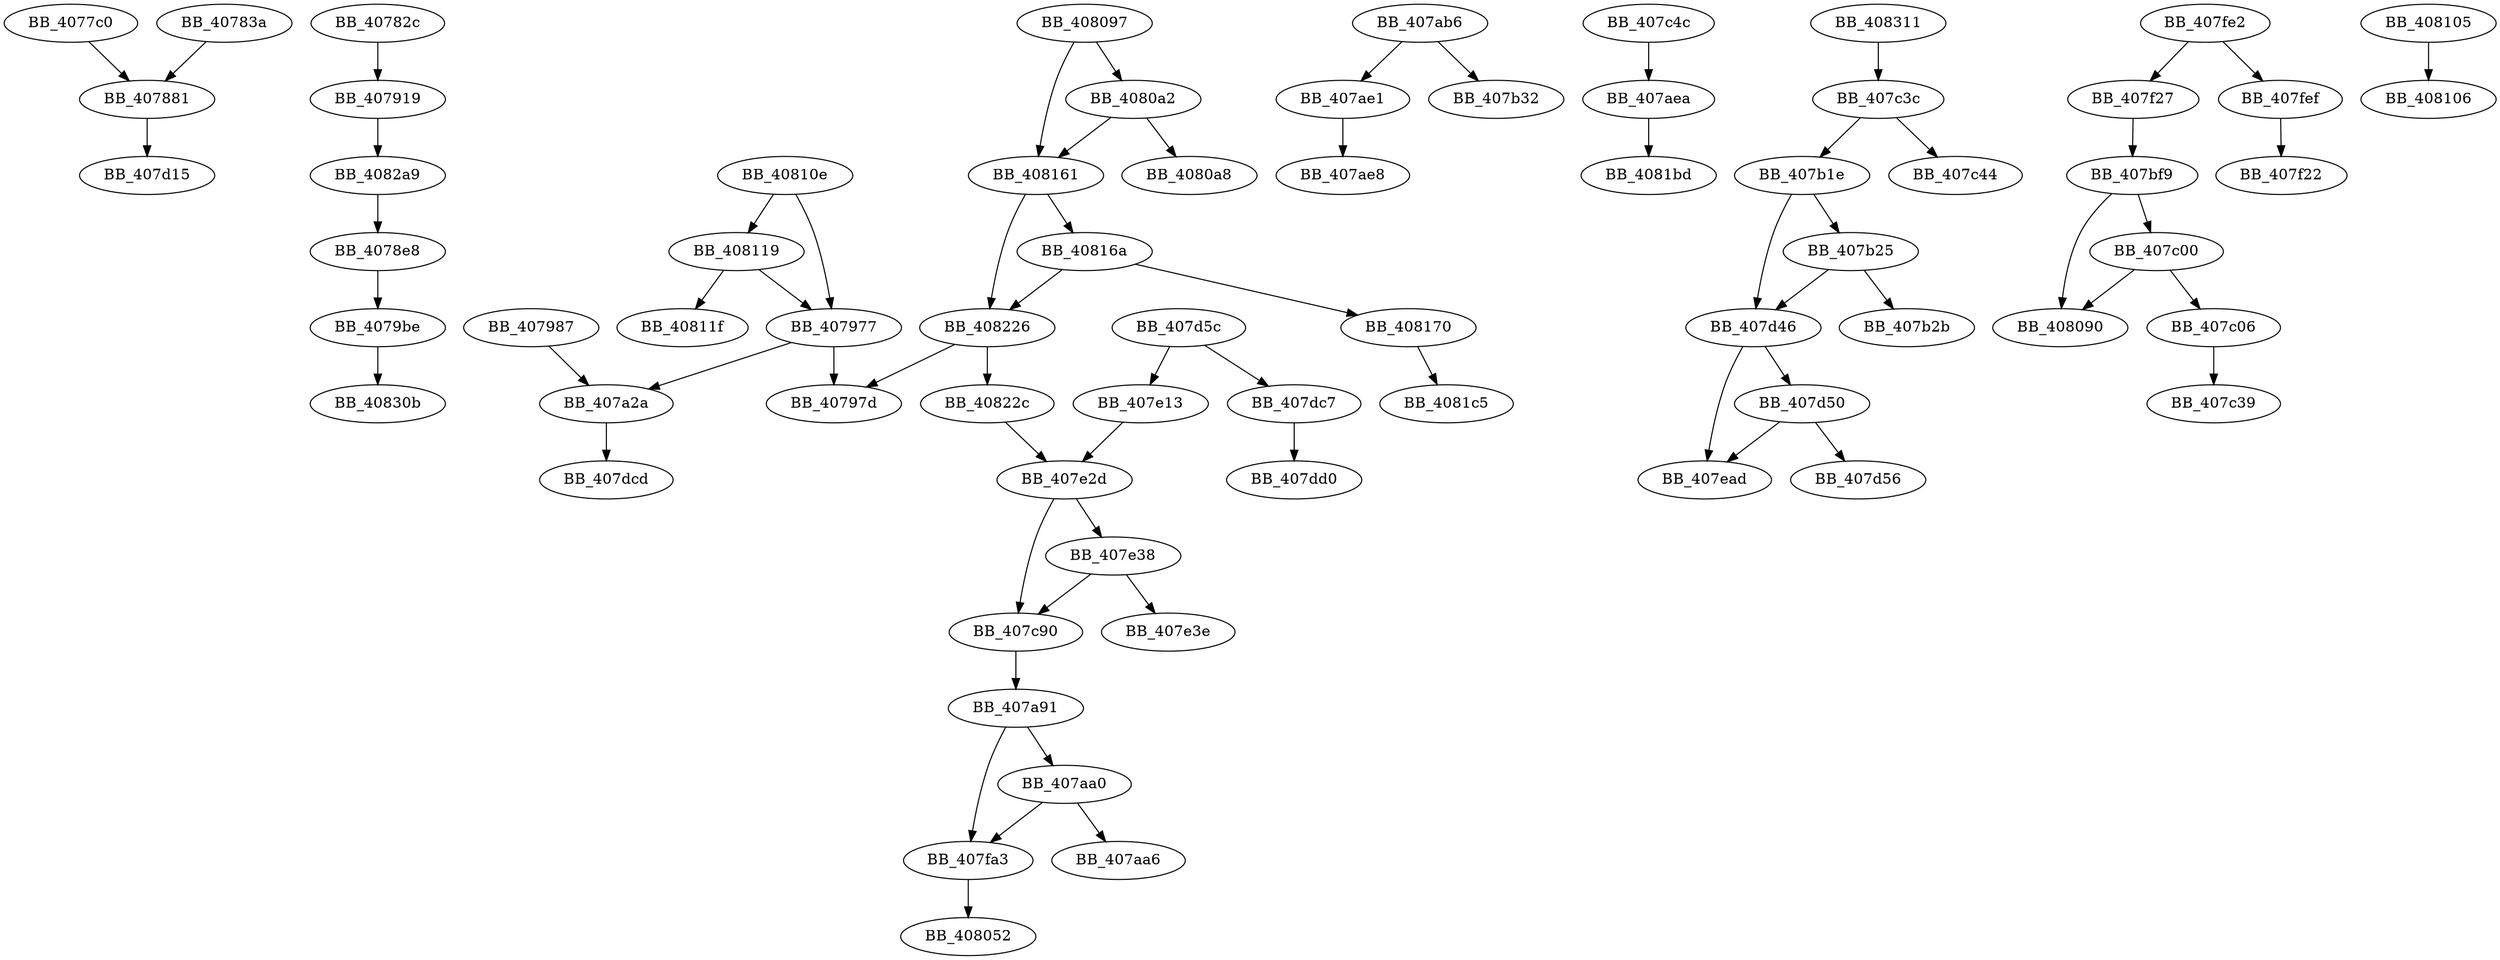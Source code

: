 DiGraph sub_4077C0{
BB_4077c0->BB_407881
BB_40782c->BB_407919
BB_40783a->BB_407881
BB_407881->BB_407d15
BB_4078e8->BB_4079be
BB_407919->BB_4082a9
BB_407977->BB_40797d
BB_407977->BB_407a2a
BB_407987->BB_407a2a
BB_4079be->BB_40830b
BB_407a2a->BB_407dcd
BB_407a91->BB_407aa0
BB_407a91->BB_407fa3
BB_407aa0->BB_407aa6
BB_407aa0->BB_407fa3
BB_407ab6->BB_407ae1
BB_407ab6->BB_407b32
BB_407ae1->BB_407ae8
BB_407aea->BB_4081bd
BB_407b1e->BB_407b25
BB_407b1e->BB_407d46
BB_407b25->BB_407b2b
BB_407b25->BB_407d46
BB_407bf9->BB_407c00
BB_407bf9->BB_408090
BB_407c00->BB_407c06
BB_407c00->BB_408090
BB_407c06->BB_407c39
BB_407c3c->BB_407b1e
BB_407c3c->BB_407c44
BB_407c4c->BB_407aea
BB_407c90->BB_407a91
BB_407d46->BB_407d50
BB_407d46->BB_407ead
BB_407d50->BB_407d56
BB_407d50->BB_407ead
BB_407d5c->BB_407dc7
BB_407d5c->BB_407e13
BB_407dc7->BB_407dd0
BB_407e13->BB_407e2d
BB_407e2d->BB_407c90
BB_407e2d->BB_407e38
BB_407e38->BB_407c90
BB_407e38->BB_407e3e
BB_407f27->BB_407bf9
BB_407fa3->BB_408052
BB_407fe2->BB_407f27
BB_407fe2->BB_407fef
BB_407fef->BB_407f22
BB_408097->BB_4080a2
BB_408097->BB_408161
BB_4080a2->BB_4080a8
BB_4080a2->BB_408161
BB_408105->BB_408106
BB_40810e->BB_407977
BB_40810e->BB_408119
BB_408119->BB_407977
BB_408119->BB_40811f
BB_408161->BB_40816a
BB_408161->BB_408226
BB_40816a->BB_408170
BB_40816a->BB_408226
BB_408170->BB_4081c5
BB_408226->BB_40797d
BB_408226->BB_40822c
BB_40822c->BB_407e2d
BB_4082a9->BB_4078e8
BB_408311->BB_407c3c
}
